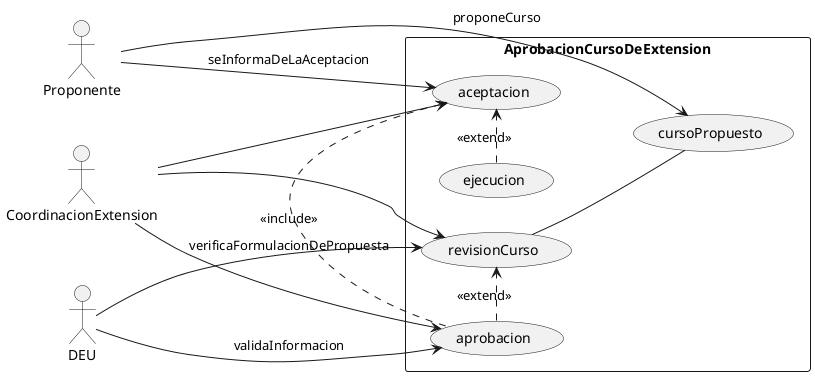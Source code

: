 'Si se aprueba el curso
@startuml

left to right direction
actor Proponente as Proponente
actor DEU as DEU
actor CoordinacionExtension as CoordinacionExtension

rectangle AprobacionCursoDeExtension{

(cursoPropuesto) as UC1
(revisionCurso) as UC2
(aprobacion) as UC3
(UC1) -up- (UC2)
UC3 .> UC2 : <<extend>>
UC3 .left-> (aceptacion) : <<include>>

(ejecucion) .> (aceptacion) : <<extend>>

}

Proponente --> UC1 : proponeCurso
DEU -right-> UC2
CoordinacionExtension -right-> UC2

DEU -down-> UC3 : validaInformacion
CoordinacionExtension -down-> UC3 : verificaFormulacionDePropuesta
CoordinacionExtension --> (aceptacion)
Proponente --> (aceptacion) : seInformaDeLaAceptacion
@endluml
